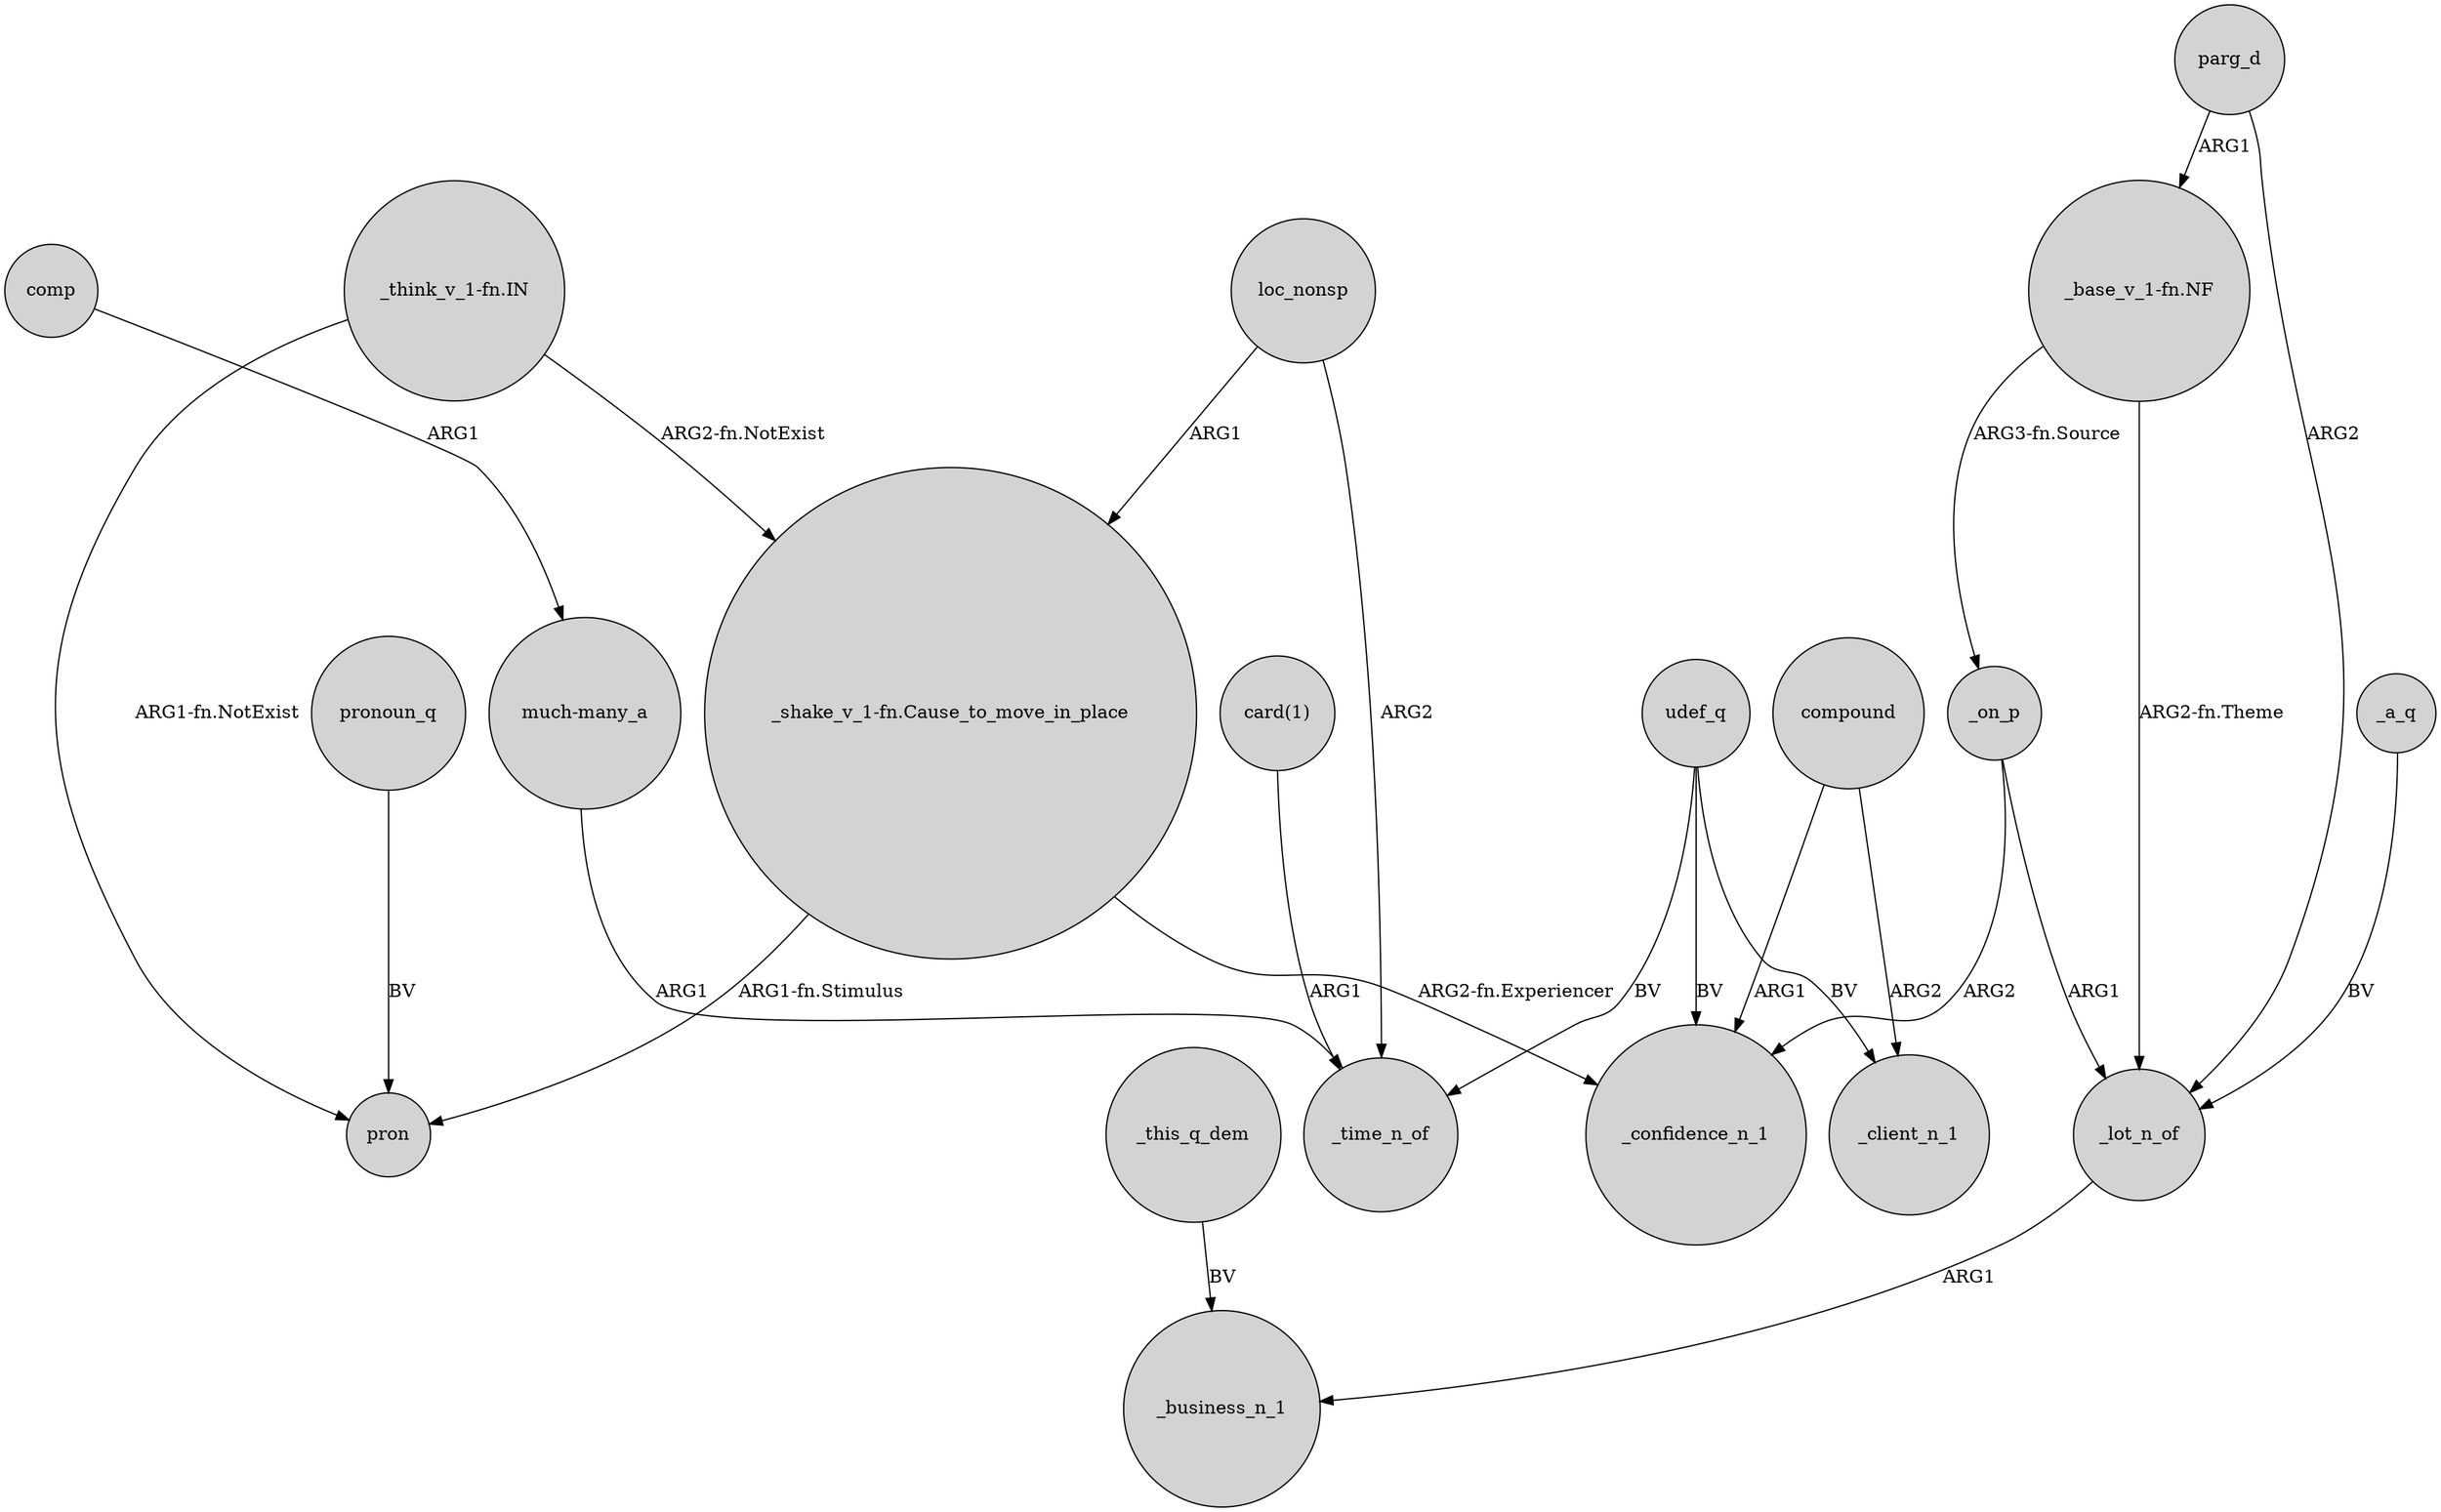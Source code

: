 digraph {
	node [shape=circle style=filled]
	_a_q -> _lot_n_of [label=BV]
	"_shake_v_1-fn.Cause_to_move_in_place" -> _confidence_n_1 [label="ARG2-fn.Experiencer"]
	compound -> _client_n_1 [label=ARG2]
	"_think_v_1-fn.IN" -> pron [label="ARG1-fn.NotExist"]
	"_shake_v_1-fn.Cause_to_move_in_place" -> pron [label="ARG1-fn.Stimulus"]
	loc_nonsp -> _time_n_of [label=ARG2]
	"card(1)" -> _time_n_of [label=ARG1]
	_on_p -> _lot_n_of [label=ARG1]
	"_base_v_1-fn.NF" -> _on_p [label="ARG3-fn.Source"]
	pronoun_q -> pron [label=BV]
	comp -> "much-many_a" [label=ARG1]
	compound -> _confidence_n_1 [label=ARG1]
	"_think_v_1-fn.IN" -> "_shake_v_1-fn.Cause_to_move_in_place" [label="ARG2-fn.NotExist"]
	udef_q -> _confidence_n_1 [label=BV]
	udef_q -> _time_n_of [label=BV]
	udef_q -> _client_n_1 [label=BV]
	_this_q_dem -> _business_n_1 [label=BV]
	"_base_v_1-fn.NF" -> _lot_n_of [label="ARG2-fn.Theme"]
	"much-many_a" -> _time_n_of [label=ARG1]
	_lot_n_of -> _business_n_1 [label=ARG1]
	parg_d -> _lot_n_of [label=ARG2]
	loc_nonsp -> "_shake_v_1-fn.Cause_to_move_in_place" [label=ARG1]
	parg_d -> "_base_v_1-fn.NF" [label=ARG1]
	_on_p -> _confidence_n_1 [label=ARG2]
}
